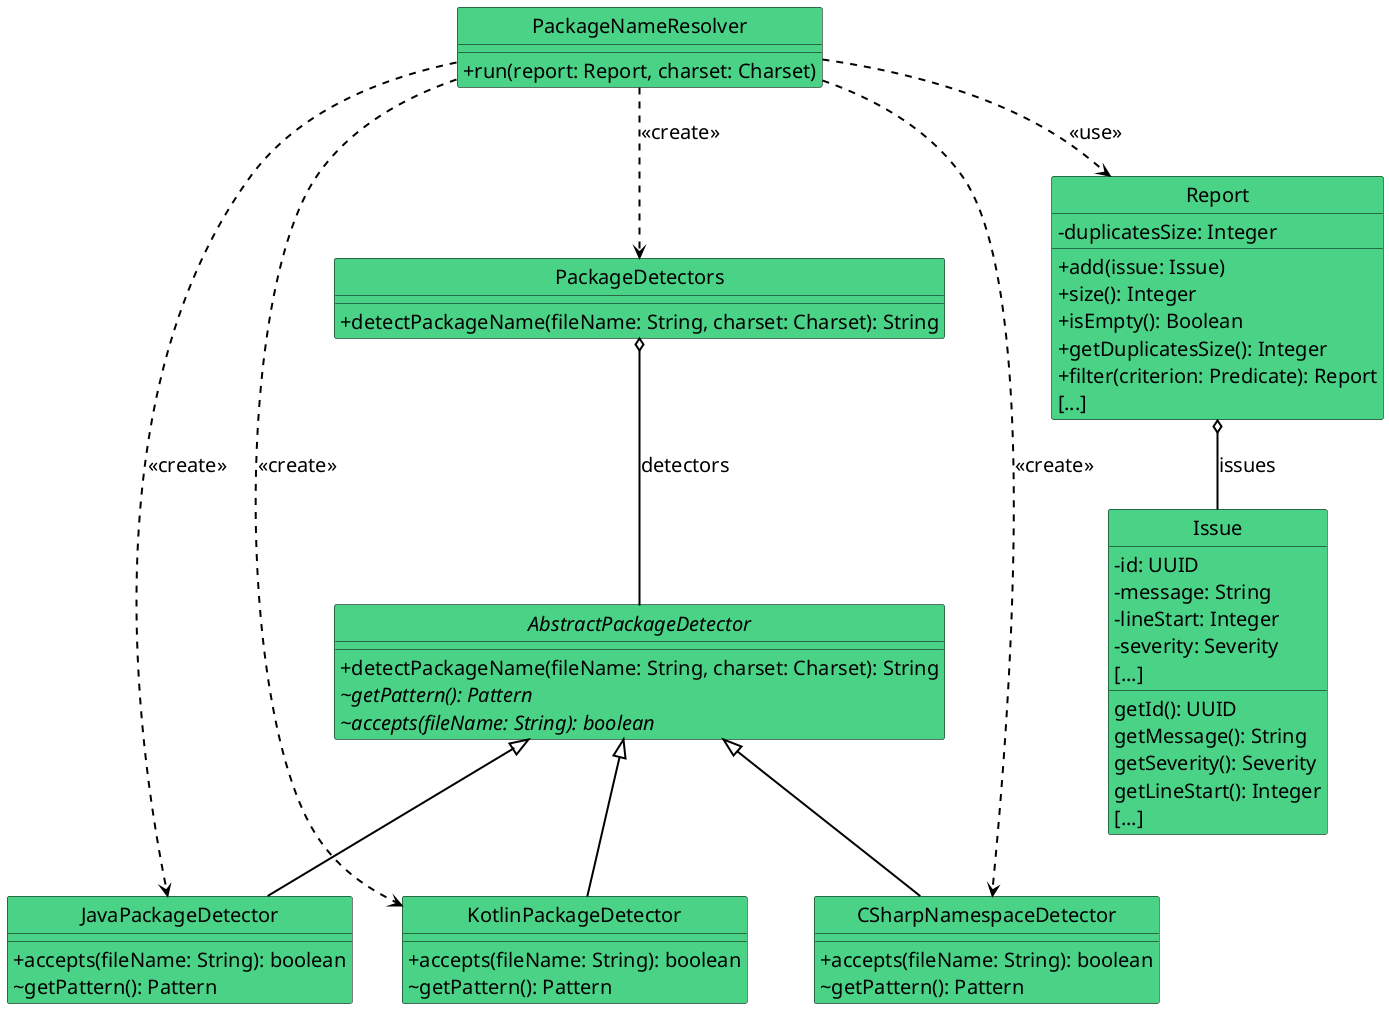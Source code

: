 @startuml

skinparam class {
  BackgroundColor #4AD386
  BorderColor #a0a0a0
  BackgroundColor<<Main>> gold
  BorderColor black
  ArrowColor black
  FontName  Arial Unicode MS
  FontSize 20
}

skinparam classFontSize 24
skinparam classAttributeIconSize 0
skinparam defaultFontSize 20

skinparam ArrowColor black
skinparam ArrowThickness 2

hide circle

class PackageNameResolver {
    +run(report: Report, charset: Charset)
}

class PackageDetectors {
    +detectPackageName(fileName: String, charset: Charset): String
}

abstract class AbstractPackageDetector {
    +detectPackageName(fileName: String, charset: Charset): String
    ~{abstract} getPattern(): Pattern
    ~{abstract} accepts(fileName: String): boolean
}

class JavaPackageDetector {
    +accepts(fileName: String): boolean
    ~getPattern(): Pattern
}

class CSharpNamespaceDetector {
    +accepts(fileName: String): boolean
    ~getPattern(): Pattern
}

class KotlinPackageDetector {
    +accepts(fileName: String): boolean
    ~getPattern(): Pattern
}

class Issue {
    -id: UUID
    -message: String
    -lineStart: Integer
    -severity: Severity
    [...]
    getId(): UUID
    getMessage(): String
    getSeverity(): Severity
    getLineStart(): Integer
    {method} [...]
}

class Report {
    -duplicatesSize: Integer
    +add(issue: Issue)
    +size(): Integer
    +isEmpty(): Boolean
    +getDuplicatesSize(): Integer
    +filter(criterion: Predicate): Report
    {method} [...]
}

Report o-down- Issue: issues

AbstractPackageDetector <|-down- JavaPackageDetector
AbstractPackageDetector <|-down- CSharpNamespaceDetector
AbstractPackageDetector <|-down- KotlinPackageDetector

PackageDetectors o-- AbstractPackageDetector: detectors

PackageNameResolver ..> PackageDetectors: <<create>>
PackageNameResolver ..> Report: <<use>>

PackageNameResolver ..> JavaPackageDetector: <<create>>
PackageNameResolver ..> KotlinPackageDetector: <<create>>
PackageNameResolver ..> CSharpNamespaceDetector: <<create>>
@enduml